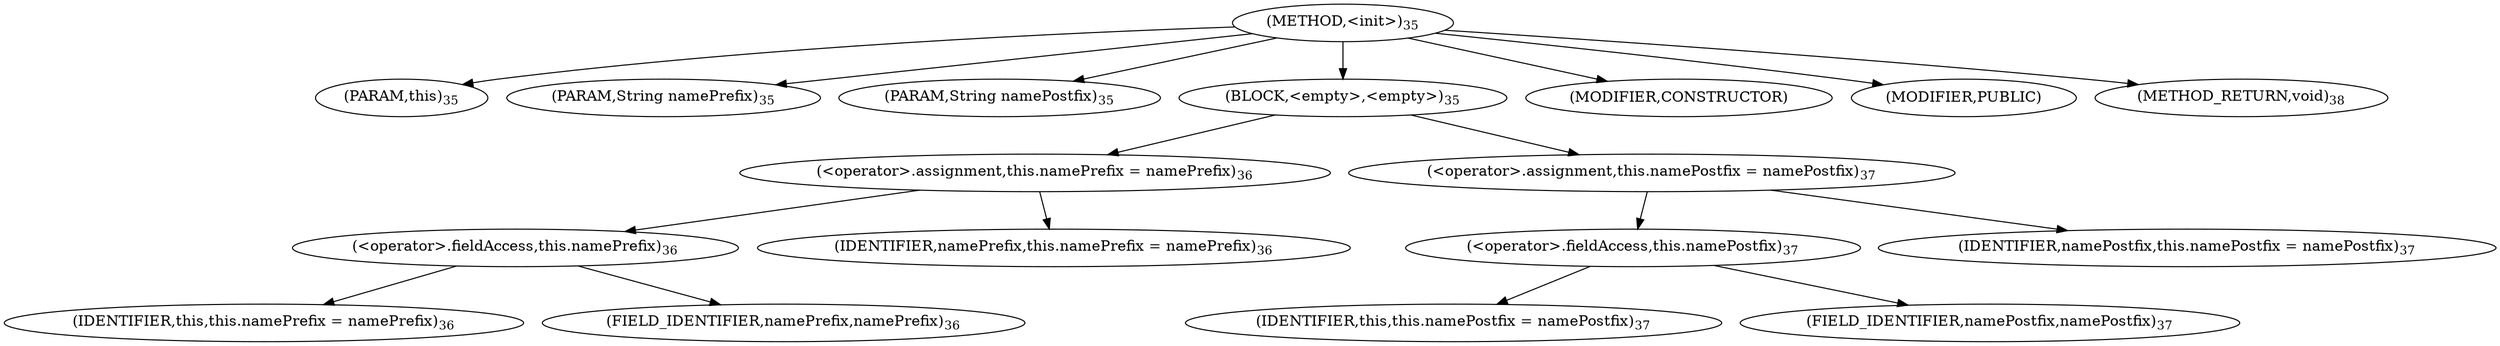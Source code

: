 digraph "&lt;init&gt;" {  
"47" [label = <(METHOD,&lt;init&gt;)<SUB>35</SUB>> ]
"4" [label = <(PARAM,this)<SUB>35</SUB>> ]
"48" [label = <(PARAM,String namePrefix)<SUB>35</SUB>> ]
"49" [label = <(PARAM,String namePostfix)<SUB>35</SUB>> ]
"50" [label = <(BLOCK,&lt;empty&gt;,&lt;empty&gt;)<SUB>35</SUB>> ]
"51" [label = <(&lt;operator&gt;.assignment,this.namePrefix = namePrefix)<SUB>36</SUB>> ]
"52" [label = <(&lt;operator&gt;.fieldAccess,this.namePrefix)<SUB>36</SUB>> ]
"3" [label = <(IDENTIFIER,this,this.namePrefix = namePrefix)<SUB>36</SUB>> ]
"53" [label = <(FIELD_IDENTIFIER,namePrefix,namePrefix)<SUB>36</SUB>> ]
"54" [label = <(IDENTIFIER,namePrefix,this.namePrefix = namePrefix)<SUB>36</SUB>> ]
"55" [label = <(&lt;operator&gt;.assignment,this.namePostfix = namePostfix)<SUB>37</SUB>> ]
"56" [label = <(&lt;operator&gt;.fieldAccess,this.namePostfix)<SUB>37</SUB>> ]
"5" [label = <(IDENTIFIER,this,this.namePostfix = namePostfix)<SUB>37</SUB>> ]
"57" [label = <(FIELD_IDENTIFIER,namePostfix,namePostfix)<SUB>37</SUB>> ]
"58" [label = <(IDENTIFIER,namePostfix,this.namePostfix = namePostfix)<SUB>37</SUB>> ]
"59" [label = <(MODIFIER,CONSTRUCTOR)> ]
"60" [label = <(MODIFIER,PUBLIC)> ]
"61" [label = <(METHOD_RETURN,void)<SUB>38</SUB>> ]
  "47" -> "4" 
  "47" -> "48" 
  "47" -> "49" 
  "47" -> "50" 
  "47" -> "59" 
  "47" -> "60" 
  "47" -> "61" 
  "50" -> "51" 
  "50" -> "55" 
  "51" -> "52" 
  "51" -> "54" 
  "52" -> "3" 
  "52" -> "53" 
  "55" -> "56" 
  "55" -> "58" 
  "56" -> "5" 
  "56" -> "57" 
}
